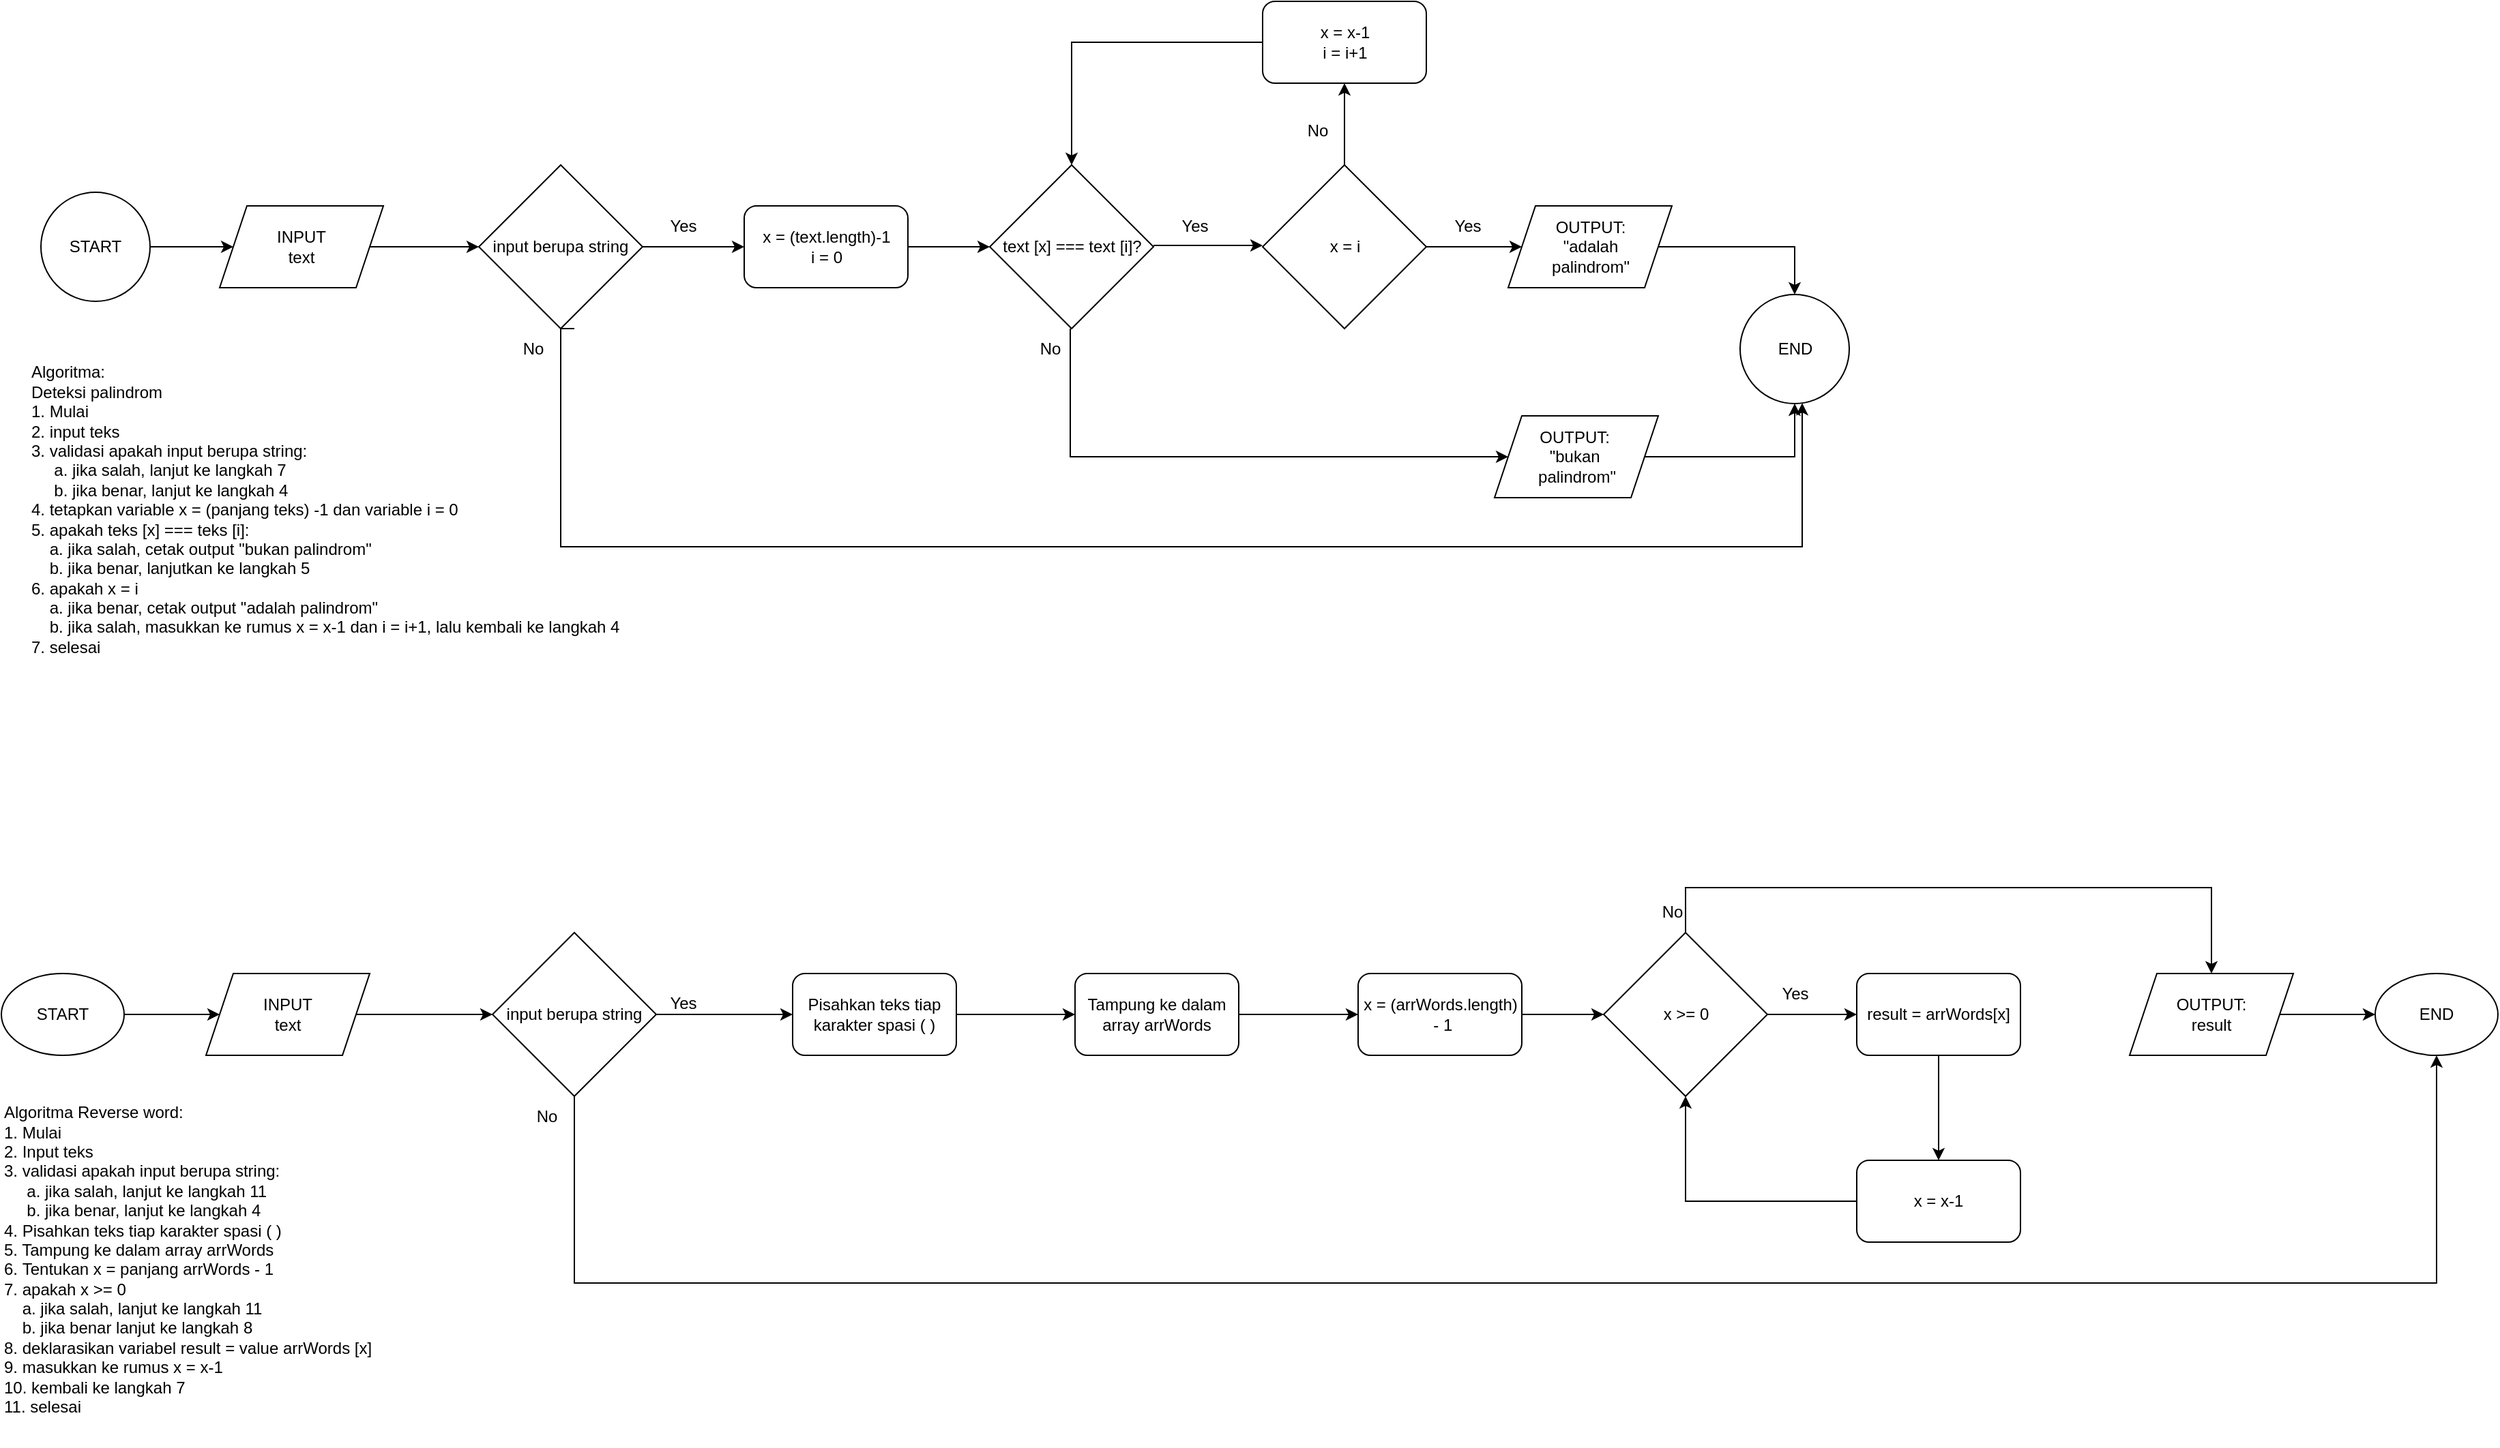 <mxfile version="26.0.14">
  <diagram name="Page-1" id="QNOld0c_3ScmI_g57X0D">
    <mxGraphModel dx="635" dy="357" grid="1" gridSize="10" guides="1" tooltips="1" connect="1" arrows="1" fold="1" page="1" pageScale="1" pageWidth="1169" pageHeight="827" math="0" shadow="0">
      <root>
        <mxCell id="0" />
        <mxCell id="1" parent="0" />
        <mxCell id="isCxgnoL6CASYbt9tzjV-32" style="edgeStyle=orthogonalEdgeStyle;rounded=0;orthogonalLoop=1;jettySize=auto;html=1;exitX=1;exitY=0.5;exitDx=0;exitDy=0;entryX=0.5;entryY=1;entryDx=0;entryDy=0;" parent="1" source="isCxgnoL6CASYbt9tzjV-2" target="isCxgnoL6CASYbt9tzjV-30" edge="1">
          <mxGeometry relative="1" as="geometry" />
        </mxCell>
        <mxCell id="isCxgnoL6CASYbt9tzjV-2" value="OUTPUT:&amp;nbsp;&lt;div&gt;&quot;bukan&amp;nbsp;&lt;/div&gt;&lt;div&gt;palindrom&quot;&lt;/div&gt;" style="shape=parallelogram;perimeter=parallelogramPerimeter;whiteSpace=wrap;html=1;fixedSize=1;" parent="1" vertex="1">
          <mxGeometry x="1134.5" y="354" width="120" height="60" as="geometry" />
        </mxCell>
        <mxCell id="Crf3-mAXpKh6-9Ie_36_-2" value="" style="edgeStyle=orthogonalEdgeStyle;rounded=0;orthogonalLoop=1;jettySize=auto;html=1;" edge="1" parent="1" source="isCxgnoL6CASYbt9tzjV-6" target="Crf3-mAXpKh6-9Ie_36_-1">
          <mxGeometry relative="1" as="geometry" />
        </mxCell>
        <mxCell id="isCxgnoL6CASYbt9tzjV-6" value="&lt;div&gt;INPUT&lt;/div&gt;&lt;div&gt;text&lt;/div&gt;" style="shape=parallelogram;perimeter=parallelogramPerimeter;whiteSpace=wrap;html=1;fixedSize=1;" parent="1" vertex="1">
          <mxGeometry x="200" y="200" width="120" height="60" as="geometry" />
        </mxCell>
        <mxCell id="isCxgnoL6CASYbt9tzjV-7" value="" style="edgeStyle=orthogonalEdgeStyle;rounded=0;orthogonalLoop=1;jettySize=auto;html=1;" parent="1" source="isCxgnoL6CASYbt9tzjV-8" target="isCxgnoL6CASYbt9tzjV-10" edge="1">
          <mxGeometry relative="1" as="geometry" />
        </mxCell>
        <mxCell id="isCxgnoL6CASYbt9tzjV-8" value="&lt;div&gt;x = (text.length)-1&lt;/div&gt;&lt;div&gt;i = 0&lt;br&gt;&lt;/div&gt;" style="rounded=1;whiteSpace=wrap;html=1;" parent="1" vertex="1">
          <mxGeometry x="584.5" y="200" width="120" height="60" as="geometry" />
        </mxCell>
        <mxCell id="isCxgnoL6CASYbt9tzjV-9" value="" style="edgeStyle=orthogonalEdgeStyle;rounded=0;orthogonalLoop=1;jettySize=auto;html=1;" parent="1" edge="1">
          <mxGeometry relative="1" as="geometry">
            <mxPoint x="884.5" y="229" as="sourcePoint" />
            <mxPoint x="964.5" y="229" as="targetPoint" />
          </mxGeometry>
        </mxCell>
        <mxCell id="isCxgnoL6CASYbt9tzjV-10" value="text [x] === text [i]?" style="rhombus;whiteSpace=wrap;html=1;" parent="1" vertex="1">
          <mxGeometry x="764.5" y="170" width="120" height="120" as="geometry" />
        </mxCell>
        <mxCell id="isCxgnoL6CASYbt9tzjV-11" value="Yes" style="text;html=1;align=center;verticalAlign=middle;whiteSpace=wrap;rounded=0;" parent="1" vertex="1">
          <mxGeometry x="884.5" y="200" width="60" height="30" as="geometry" />
        </mxCell>
        <mxCell id="isCxgnoL6CASYbt9tzjV-12" style="edgeStyle=orthogonalEdgeStyle;rounded=0;orthogonalLoop=1;jettySize=auto;html=1;exitX=0;exitY=0.5;exitDx=0;exitDy=0;entryX=0.5;entryY=0;entryDx=0;entryDy=0;" parent="1" source="isCxgnoL6CASYbt9tzjV-13" target="isCxgnoL6CASYbt9tzjV-10" edge="1">
          <mxGeometry relative="1" as="geometry" />
        </mxCell>
        <mxCell id="isCxgnoL6CASYbt9tzjV-13" value="&lt;div&gt;x = x-1&lt;/div&gt;&lt;div&gt;i = i+1&lt;br&gt;&lt;/div&gt;" style="rounded=1;whiteSpace=wrap;html=1;" parent="1" vertex="1">
          <mxGeometry x="964.5" y="50" width="120" height="60" as="geometry" />
        </mxCell>
        <mxCell id="isCxgnoL6CASYbt9tzjV-14" style="edgeStyle=orthogonalEdgeStyle;rounded=0;orthogonalLoop=1;jettySize=auto;html=1;exitX=0.75;exitY=0;exitDx=0;exitDy=0;entryX=0;entryY=0.5;entryDx=0;entryDy=0;" parent="1" source="isCxgnoL6CASYbt9tzjV-15" target="isCxgnoL6CASYbt9tzjV-2" edge="1">
          <mxGeometry relative="1" as="geometry">
            <Array as="points">
              <mxPoint x="823.5" y="384" />
            </Array>
          </mxGeometry>
        </mxCell>
        <mxCell id="isCxgnoL6CASYbt9tzjV-15" value="No" style="text;html=1;align=center;verticalAlign=middle;whiteSpace=wrap;rounded=0;" parent="1" vertex="1">
          <mxGeometry x="778.5" y="290" width="60" height="30" as="geometry" />
        </mxCell>
        <mxCell id="isCxgnoL6CASYbt9tzjV-16" value="" style="edgeStyle=orthogonalEdgeStyle;rounded=0;orthogonalLoop=1;jettySize=auto;html=1;" parent="1" source="isCxgnoL6CASYbt9tzjV-18" target="isCxgnoL6CASYbt9tzjV-13" edge="1">
          <mxGeometry relative="1" as="geometry" />
        </mxCell>
        <mxCell id="isCxgnoL6CASYbt9tzjV-17" value="" style="edgeStyle=orthogonalEdgeStyle;rounded=0;orthogonalLoop=1;jettySize=auto;html=1;" parent="1" source="isCxgnoL6CASYbt9tzjV-18" target="isCxgnoL6CASYbt9tzjV-21" edge="1">
          <mxGeometry relative="1" as="geometry" />
        </mxCell>
        <mxCell id="isCxgnoL6CASYbt9tzjV-18" value="x = i" style="rhombus;whiteSpace=wrap;html=1;" parent="1" vertex="1">
          <mxGeometry x="964.5" y="170" width="120" height="120" as="geometry" />
        </mxCell>
        <mxCell id="isCxgnoL6CASYbt9tzjV-19" value="No" style="text;html=1;align=center;verticalAlign=middle;whiteSpace=wrap;rounded=0;" parent="1" vertex="1">
          <mxGeometry x="974.5" y="130" width="60" height="30" as="geometry" />
        </mxCell>
        <mxCell id="isCxgnoL6CASYbt9tzjV-31" style="edgeStyle=orthogonalEdgeStyle;rounded=0;orthogonalLoop=1;jettySize=auto;html=1;exitX=1;exitY=0.5;exitDx=0;exitDy=0;entryX=0.5;entryY=0;entryDx=0;entryDy=0;" parent="1" source="isCxgnoL6CASYbt9tzjV-21" target="isCxgnoL6CASYbt9tzjV-30" edge="1">
          <mxGeometry relative="1" as="geometry" />
        </mxCell>
        <mxCell id="isCxgnoL6CASYbt9tzjV-21" value="OUTPUT:&lt;div&gt;&amp;nbsp;&quot;adalah&amp;nbsp;&lt;/div&gt;&lt;div&gt;palindrom&quot;&lt;/div&gt;" style="shape=parallelogram;perimeter=parallelogramPerimeter;whiteSpace=wrap;html=1;fixedSize=1;" parent="1" vertex="1">
          <mxGeometry x="1144.5" y="200" width="120" height="60" as="geometry" />
        </mxCell>
        <mxCell id="isCxgnoL6CASYbt9tzjV-22" value="Yes" style="text;html=1;align=center;verticalAlign=middle;whiteSpace=wrap;rounded=0;" parent="1" vertex="1">
          <mxGeometry x="1084.5" y="200" width="60" height="30" as="geometry" />
        </mxCell>
        <mxCell id="isCxgnoL6CASYbt9tzjV-24" value="&lt;div align=&quot;left&quot;&gt;Algoritma:&lt;br&gt;Deteksi palindrom&lt;br&gt;1. Mulai&lt;br&gt;2. input teks&lt;/div&gt;&lt;div align=&quot;left&quot;&gt;3. validasi apakah input berupa string:&lt;/div&gt;&lt;div align=&quot;left&quot;&gt;&amp;nbsp; &amp;nbsp; &amp;nbsp;a. jika salah, lanjut ke langkah 7&lt;/div&gt;&lt;div align=&quot;left&quot;&gt;&amp;nbsp; &amp;nbsp; &amp;nbsp;b. jika benar, lanjut ke langkah 4&lt;br&gt;4. tetapkan variable x = (panjang teks) -1 dan variable i = 0&lt;br&gt;5. apakah teks [x] === teks [i]:&lt;br&gt;&amp;nbsp;&amp;nbsp;&amp;nbsp; a. jika salah, cetak output &quot;bukan palindrom&quot;&lt;br&gt;&amp;nbsp;&amp;nbsp;&amp;nbsp; b. jika benar, lanjutkan ke langkah 5&lt;br&gt;&lt;/div&gt;&lt;div align=&quot;left&quot;&gt;6. apakah x = i&lt;br&gt;&amp;nbsp;&amp;nbsp;&amp;nbsp; a. jika benar, cetak output &quot;adalah palindrom&quot;&lt;br&gt;&amp;nbsp;&amp;nbsp;&amp;nbsp; b. jika salah, masukkan ke rumus x = x-1 dan i = i+1, lalu kembali ke langkah 4&lt;/div&gt;&lt;div align=&quot;left&quot;&gt;7. selesai&lt;/div&gt;&lt;div align=&quot;left&quot;&gt;&lt;br&gt;&lt;/div&gt;" style="text;html=1;align=left;verticalAlign=middle;resizable=0;points=[];autosize=1;strokeColor=none;fillColor=none;" parent="1" vertex="1">
          <mxGeometry x="60" y="310" width="450" height="240" as="geometry" />
        </mxCell>
        <mxCell id="isCxgnoL6CASYbt9tzjV-29" value="" style="edgeStyle=orthogonalEdgeStyle;rounded=0;orthogonalLoop=1;jettySize=auto;html=1;" parent="1" source="isCxgnoL6CASYbt9tzjV-26" target="isCxgnoL6CASYbt9tzjV-6" edge="1">
          <mxGeometry relative="1" as="geometry" />
        </mxCell>
        <mxCell id="isCxgnoL6CASYbt9tzjV-26" value="START" style="ellipse;whiteSpace=wrap;html=1;aspect=fixed;" parent="1" vertex="1">
          <mxGeometry x="69" y="190" width="80" height="80" as="geometry" />
        </mxCell>
        <mxCell id="isCxgnoL6CASYbt9tzjV-30" value="END" style="ellipse;whiteSpace=wrap;html=1;aspect=fixed;" parent="1" vertex="1">
          <mxGeometry x="1314.5" y="265" width="80" height="80" as="geometry" />
        </mxCell>
        <mxCell id="B88Z9gyf-VAI4qLlmxGU-1" value="" style="edgeStyle=orthogonalEdgeStyle;rounded=0;orthogonalLoop=1;jettySize=auto;html=1;" parent="1" source="B88Z9gyf-VAI4qLlmxGU-2" target="B88Z9gyf-VAI4qLlmxGU-4" edge="1">
          <mxGeometry relative="1" as="geometry" />
        </mxCell>
        <mxCell id="B88Z9gyf-VAI4qLlmxGU-2" value="START" style="ellipse;whiteSpace=wrap;html=1;" parent="1" vertex="1">
          <mxGeometry x="40" y="763" width="90" height="60" as="geometry" />
        </mxCell>
        <mxCell id="Crf3-mAXpKh6-9Ie_36_-8" value="" style="edgeStyle=orthogonalEdgeStyle;rounded=0;orthogonalLoop=1;jettySize=auto;html=1;" edge="1" parent="1" source="B88Z9gyf-VAI4qLlmxGU-4" target="Crf3-mAXpKh6-9Ie_36_-7">
          <mxGeometry relative="1" as="geometry" />
        </mxCell>
        <mxCell id="B88Z9gyf-VAI4qLlmxGU-4" value="&lt;div&gt;INPUT&lt;/div&gt;&lt;div&gt;text&lt;/div&gt;" style="shape=parallelogram;perimeter=parallelogramPerimeter;whiteSpace=wrap;html=1;fixedSize=1;" parent="1" vertex="1">
          <mxGeometry x="190" y="763" width="120" height="60" as="geometry" />
        </mxCell>
        <mxCell id="Crf3-mAXpKh6-9Ie_36_-15" value="" style="edgeStyle=orthogonalEdgeStyle;rounded=0;orthogonalLoop=1;jettySize=auto;html=1;" edge="1" parent="1" source="B88Z9gyf-VAI4qLlmxGU-6" target="Crf3-mAXpKh6-9Ie_36_-14">
          <mxGeometry relative="1" as="geometry" />
        </mxCell>
        <mxCell id="B88Z9gyf-VAI4qLlmxGU-6" value="Pisahkan teks tiap karakter spasi ( )" style="rounded=1;whiteSpace=wrap;html=1;" parent="1" vertex="1">
          <mxGeometry x="620" y="763" width="120" height="60" as="geometry" />
        </mxCell>
        <mxCell id="B88Z9gyf-VAI4qLlmxGU-7" value="" style="edgeStyle=orthogonalEdgeStyle;rounded=0;orthogonalLoop=1;jettySize=auto;html=1;" parent="1" source="B88Z9gyf-VAI4qLlmxGU-8" target="B88Z9gyf-VAI4qLlmxGU-11" edge="1">
          <mxGeometry relative="1" as="geometry" />
        </mxCell>
        <mxCell id="B88Z9gyf-VAI4qLlmxGU-8" value="x = (arrWords.length)&lt;div&gt;&amp;nbsp;- 1&lt;/div&gt;" style="rounded=1;whiteSpace=wrap;html=1;" parent="1" vertex="1">
          <mxGeometry x="1034.5" y="763" width="120" height="60" as="geometry" />
        </mxCell>
        <mxCell id="Crf3-mAXpKh6-9Ie_36_-18" value="" style="edgeStyle=orthogonalEdgeStyle;rounded=0;orthogonalLoop=1;jettySize=auto;html=1;" edge="1" parent="1" source="B88Z9gyf-VAI4qLlmxGU-11" target="Crf3-mAXpKh6-9Ie_36_-17">
          <mxGeometry relative="1" as="geometry" />
        </mxCell>
        <mxCell id="Crf3-mAXpKh6-9Ie_36_-22" style="edgeStyle=orthogonalEdgeStyle;rounded=0;orthogonalLoop=1;jettySize=auto;html=1;exitX=0.5;exitY=0;exitDx=0;exitDy=0;entryX=0.5;entryY=0;entryDx=0;entryDy=0;" edge="1" parent="1" source="B88Z9gyf-VAI4qLlmxGU-11" target="Crf3-mAXpKh6-9Ie_36_-20">
          <mxGeometry relative="1" as="geometry">
            <Array as="points">
              <mxPoint x="1275" y="700" />
              <mxPoint x="1660" y="700" />
            </Array>
          </mxGeometry>
        </mxCell>
        <mxCell id="B88Z9gyf-VAI4qLlmxGU-11" value="x &amp;gt;= 0" style="rhombus;whiteSpace=wrap;html=1;" parent="1" vertex="1">
          <mxGeometry x="1214.5" y="733" width="120" height="120" as="geometry" />
        </mxCell>
        <mxCell id="B88Z9gyf-VAI4qLlmxGU-14" style="edgeStyle=orthogonalEdgeStyle;rounded=0;orthogonalLoop=1;jettySize=auto;html=1;exitX=0;exitY=0.5;exitDx=0;exitDy=0;entryX=0.5;entryY=1;entryDx=0;entryDy=0;" parent="1" source="B88Z9gyf-VAI4qLlmxGU-15" target="B88Z9gyf-VAI4qLlmxGU-11" edge="1">
          <mxGeometry relative="1" as="geometry" />
        </mxCell>
        <mxCell id="B88Z9gyf-VAI4qLlmxGU-15" value="x = x-1" style="rounded=1;whiteSpace=wrap;html=1;" parent="1" vertex="1">
          <mxGeometry x="1400" y="900" width="120" height="60" as="geometry" />
        </mxCell>
        <mxCell id="B88Z9gyf-VAI4qLlmxGU-16" value="Yes" style="text;html=1;align=center;verticalAlign=middle;whiteSpace=wrap;rounded=0;" parent="1" vertex="1">
          <mxGeometry x="1324.5" y="763" width="60" height="30" as="geometry" />
        </mxCell>
        <mxCell id="B88Z9gyf-VAI4qLlmxGU-17" value="END" style="ellipse;whiteSpace=wrap;html=1;" parent="1" vertex="1">
          <mxGeometry x="1780" y="763" width="90" height="60" as="geometry" />
        </mxCell>
        <mxCell id="B88Z9gyf-VAI4qLlmxGU-18" value="No" style="text;html=1;align=center;verticalAlign=middle;whiteSpace=wrap;rounded=0;" parent="1" vertex="1">
          <mxGeometry x="1234.5" y="703" width="60" height="30" as="geometry" />
        </mxCell>
        <mxCell id="B88Z9gyf-VAI4qLlmxGU-19" value="&lt;div align=&quot;left&quot;&gt;Algoritma Reverse word:&lt;br&gt;1. Mulai&lt;br&gt;2. Input teks&lt;/div&gt;&lt;div align=&quot;left&quot;&gt;&lt;div align=&quot;left&quot;&gt;3. validasi apakah input berupa string:&lt;/div&gt;&lt;div align=&quot;left&quot;&gt;&amp;nbsp; &amp;nbsp; &amp;nbsp;a. jika salah, lanjut ke langkah 11&lt;/div&gt;&lt;div align=&quot;left&quot;&gt;&amp;nbsp; &amp;nbsp; &amp;nbsp;b. jika benar, lanjut ke langkah 4&lt;/div&gt;4. Pisahkan teks tiap karakter spasi ( )&amp;nbsp;&lt;/div&gt;&lt;div align=&quot;left&quot;&gt;5. Tampung ke dalam array arrWords&lt;br&gt;6.&amp;nbsp;&lt;span style=&quot;background-color: transparent; color: light-dark(rgb(0, 0, 0), rgb(255, 255, 255));&quot;&gt;Tentukan x = panjang arrWords - 1&lt;/span&gt;&lt;/div&gt;&lt;div align=&quot;left&quot;&gt;7. apakah x &amp;gt;= 0&lt;br&gt;&amp;nbsp;&amp;nbsp;&amp;nbsp; a. jika salah, lanjut ke langkah 11&lt;br&gt;&amp;nbsp;&amp;nbsp;&amp;nbsp; b. jika benar lanjut ke langkah 8&lt;br&gt;8. deklarasikan variabel result = value arrWords [x]&lt;br&gt;9. masukkan ke rumus x = x-1&lt;br&gt;10. kembali ke langkah 7&lt;br&gt;11. selesai&lt;br&gt;&lt;br&gt;&lt;/div&gt;" style="text;html=1;align=left;verticalAlign=middle;resizable=0;points=[];autosize=1;strokeColor=none;fillColor=none;" parent="1" vertex="1">
          <mxGeometry x="40" y="850" width="290" height="260" as="geometry" />
        </mxCell>
        <mxCell id="Crf3-mAXpKh6-9Ie_36_-3" value="" style="edgeStyle=orthogonalEdgeStyle;rounded=0;orthogonalLoop=1;jettySize=auto;html=1;" edge="1" parent="1" source="Crf3-mAXpKh6-9Ie_36_-1" target="isCxgnoL6CASYbt9tzjV-8">
          <mxGeometry relative="1" as="geometry" />
        </mxCell>
        <mxCell id="Crf3-mAXpKh6-9Ie_36_-1" value="input berupa string" style="rhombus;whiteSpace=wrap;html=1;" vertex="1" parent="1">
          <mxGeometry x="390" y="170" width="120" height="120" as="geometry" />
        </mxCell>
        <mxCell id="Crf3-mAXpKh6-9Ie_36_-4" value="Yes" style="text;html=1;align=center;verticalAlign=middle;whiteSpace=wrap;rounded=0;" vertex="1" parent="1">
          <mxGeometry x="510" y="200" width="60" height="30" as="geometry" />
        </mxCell>
        <mxCell id="Crf3-mAXpKh6-9Ie_36_-6" style="edgeStyle=orthogonalEdgeStyle;rounded=0;orthogonalLoop=1;jettySize=auto;html=1;exitX=1;exitY=0;exitDx=0;exitDy=0;" edge="1" parent="1" source="Crf3-mAXpKh6-9Ie_36_-5" target="isCxgnoL6CASYbt9tzjV-30">
          <mxGeometry relative="1" as="geometry">
            <Array as="points">
              <mxPoint x="460" y="290" />
              <mxPoint x="450" y="290" />
              <mxPoint x="450" y="450" />
              <mxPoint x="1360" y="450" />
            </Array>
          </mxGeometry>
        </mxCell>
        <mxCell id="Crf3-mAXpKh6-9Ie_36_-5" value="No" style="text;html=1;align=center;verticalAlign=middle;whiteSpace=wrap;rounded=0;" vertex="1" parent="1">
          <mxGeometry x="400" y="290" width="60" height="30" as="geometry" />
        </mxCell>
        <mxCell id="Crf3-mAXpKh6-9Ie_36_-12" value="" style="edgeStyle=orthogonalEdgeStyle;rounded=0;orthogonalLoop=1;jettySize=auto;html=1;" edge="1" parent="1" source="Crf3-mAXpKh6-9Ie_36_-7" target="B88Z9gyf-VAI4qLlmxGU-6">
          <mxGeometry relative="1" as="geometry" />
        </mxCell>
        <mxCell id="Crf3-mAXpKh6-9Ie_36_-23" style="edgeStyle=orthogonalEdgeStyle;rounded=0;orthogonalLoop=1;jettySize=auto;html=1;exitX=0.5;exitY=1;exitDx=0;exitDy=0;entryX=0.5;entryY=1;entryDx=0;entryDy=0;" edge="1" parent="1" source="Crf3-mAXpKh6-9Ie_36_-7" target="B88Z9gyf-VAI4qLlmxGU-17">
          <mxGeometry relative="1" as="geometry">
            <Array as="points">
              <mxPoint x="460" y="990" />
              <mxPoint x="1825" y="990" />
            </Array>
          </mxGeometry>
        </mxCell>
        <mxCell id="Crf3-mAXpKh6-9Ie_36_-7" value="input berupa string" style="rhombus;whiteSpace=wrap;html=1;" vertex="1" parent="1">
          <mxGeometry x="400" y="733" width="120" height="120" as="geometry" />
        </mxCell>
        <mxCell id="Crf3-mAXpKh6-9Ie_36_-10" value="Yes" style="text;html=1;align=center;verticalAlign=middle;whiteSpace=wrap;rounded=0;" vertex="1" parent="1">
          <mxGeometry x="510" y="770" width="60" height="30" as="geometry" />
        </mxCell>
        <mxCell id="Crf3-mAXpKh6-9Ie_36_-13" value="No" style="text;html=1;align=center;verticalAlign=middle;whiteSpace=wrap;rounded=0;" vertex="1" parent="1">
          <mxGeometry x="410" y="853" width="60" height="30" as="geometry" />
        </mxCell>
        <mxCell id="Crf3-mAXpKh6-9Ie_36_-16" value="" style="edgeStyle=orthogonalEdgeStyle;rounded=0;orthogonalLoop=1;jettySize=auto;html=1;" edge="1" parent="1" source="Crf3-mAXpKh6-9Ie_36_-14" target="B88Z9gyf-VAI4qLlmxGU-8">
          <mxGeometry relative="1" as="geometry" />
        </mxCell>
        <mxCell id="Crf3-mAXpKh6-9Ie_36_-14" value="Tampung ke dalam array arrWords" style="rounded=1;whiteSpace=wrap;html=1;" vertex="1" parent="1">
          <mxGeometry x="827" y="763" width="120" height="60" as="geometry" />
        </mxCell>
        <mxCell id="Crf3-mAXpKh6-9Ie_36_-19" value="" style="edgeStyle=orthogonalEdgeStyle;rounded=0;orthogonalLoop=1;jettySize=auto;html=1;" edge="1" parent="1" source="Crf3-mAXpKh6-9Ie_36_-17" target="B88Z9gyf-VAI4qLlmxGU-15">
          <mxGeometry relative="1" as="geometry" />
        </mxCell>
        <mxCell id="Crf3-mAXpKh6-9Ie_36_-17" value="result = arrWords[x]" style="rounded=1;whiteSpace=wrap;html=1;" vertex="1" parent="1">
          <mxGeometry x="1400" y="763" width="120" height="60" as="geometry" />
        </mxCell>
        <mxCell id="Crf3-mAXpKh6-9Ie_36_-21" value="" style="edgeStyle=orthogonalEdgeStyle;rounded=0;orthogonalLoop=1;jettySize=auto;html=1;" edge="1" parent="1" source="Crf3-mAXpKh6-9Ie_36_-20" target="B88Z9gyf-VAI4qLlmxGU-17">
          <mxGeometry relative="1" as="geometry" />
        </mxCell>
        <mxCell id="Crf3-mAXpKh6-9Ie_36_-20" value="OUTPUT:&lt;div&gt;result&lt;/div&gt;" style="shape=parallelogram;perimeter=parallelogramPerimeter;whiteSpace=wrap;html=1;fixedSize=1;" vertex="1" parent="1">
          <mxGeometry x="1600" y="763" width="120" height="60" as="geometry" />
        </mxCell>
      </root>
    </mxGraphModel>
  </diagram>
</mxfile>

